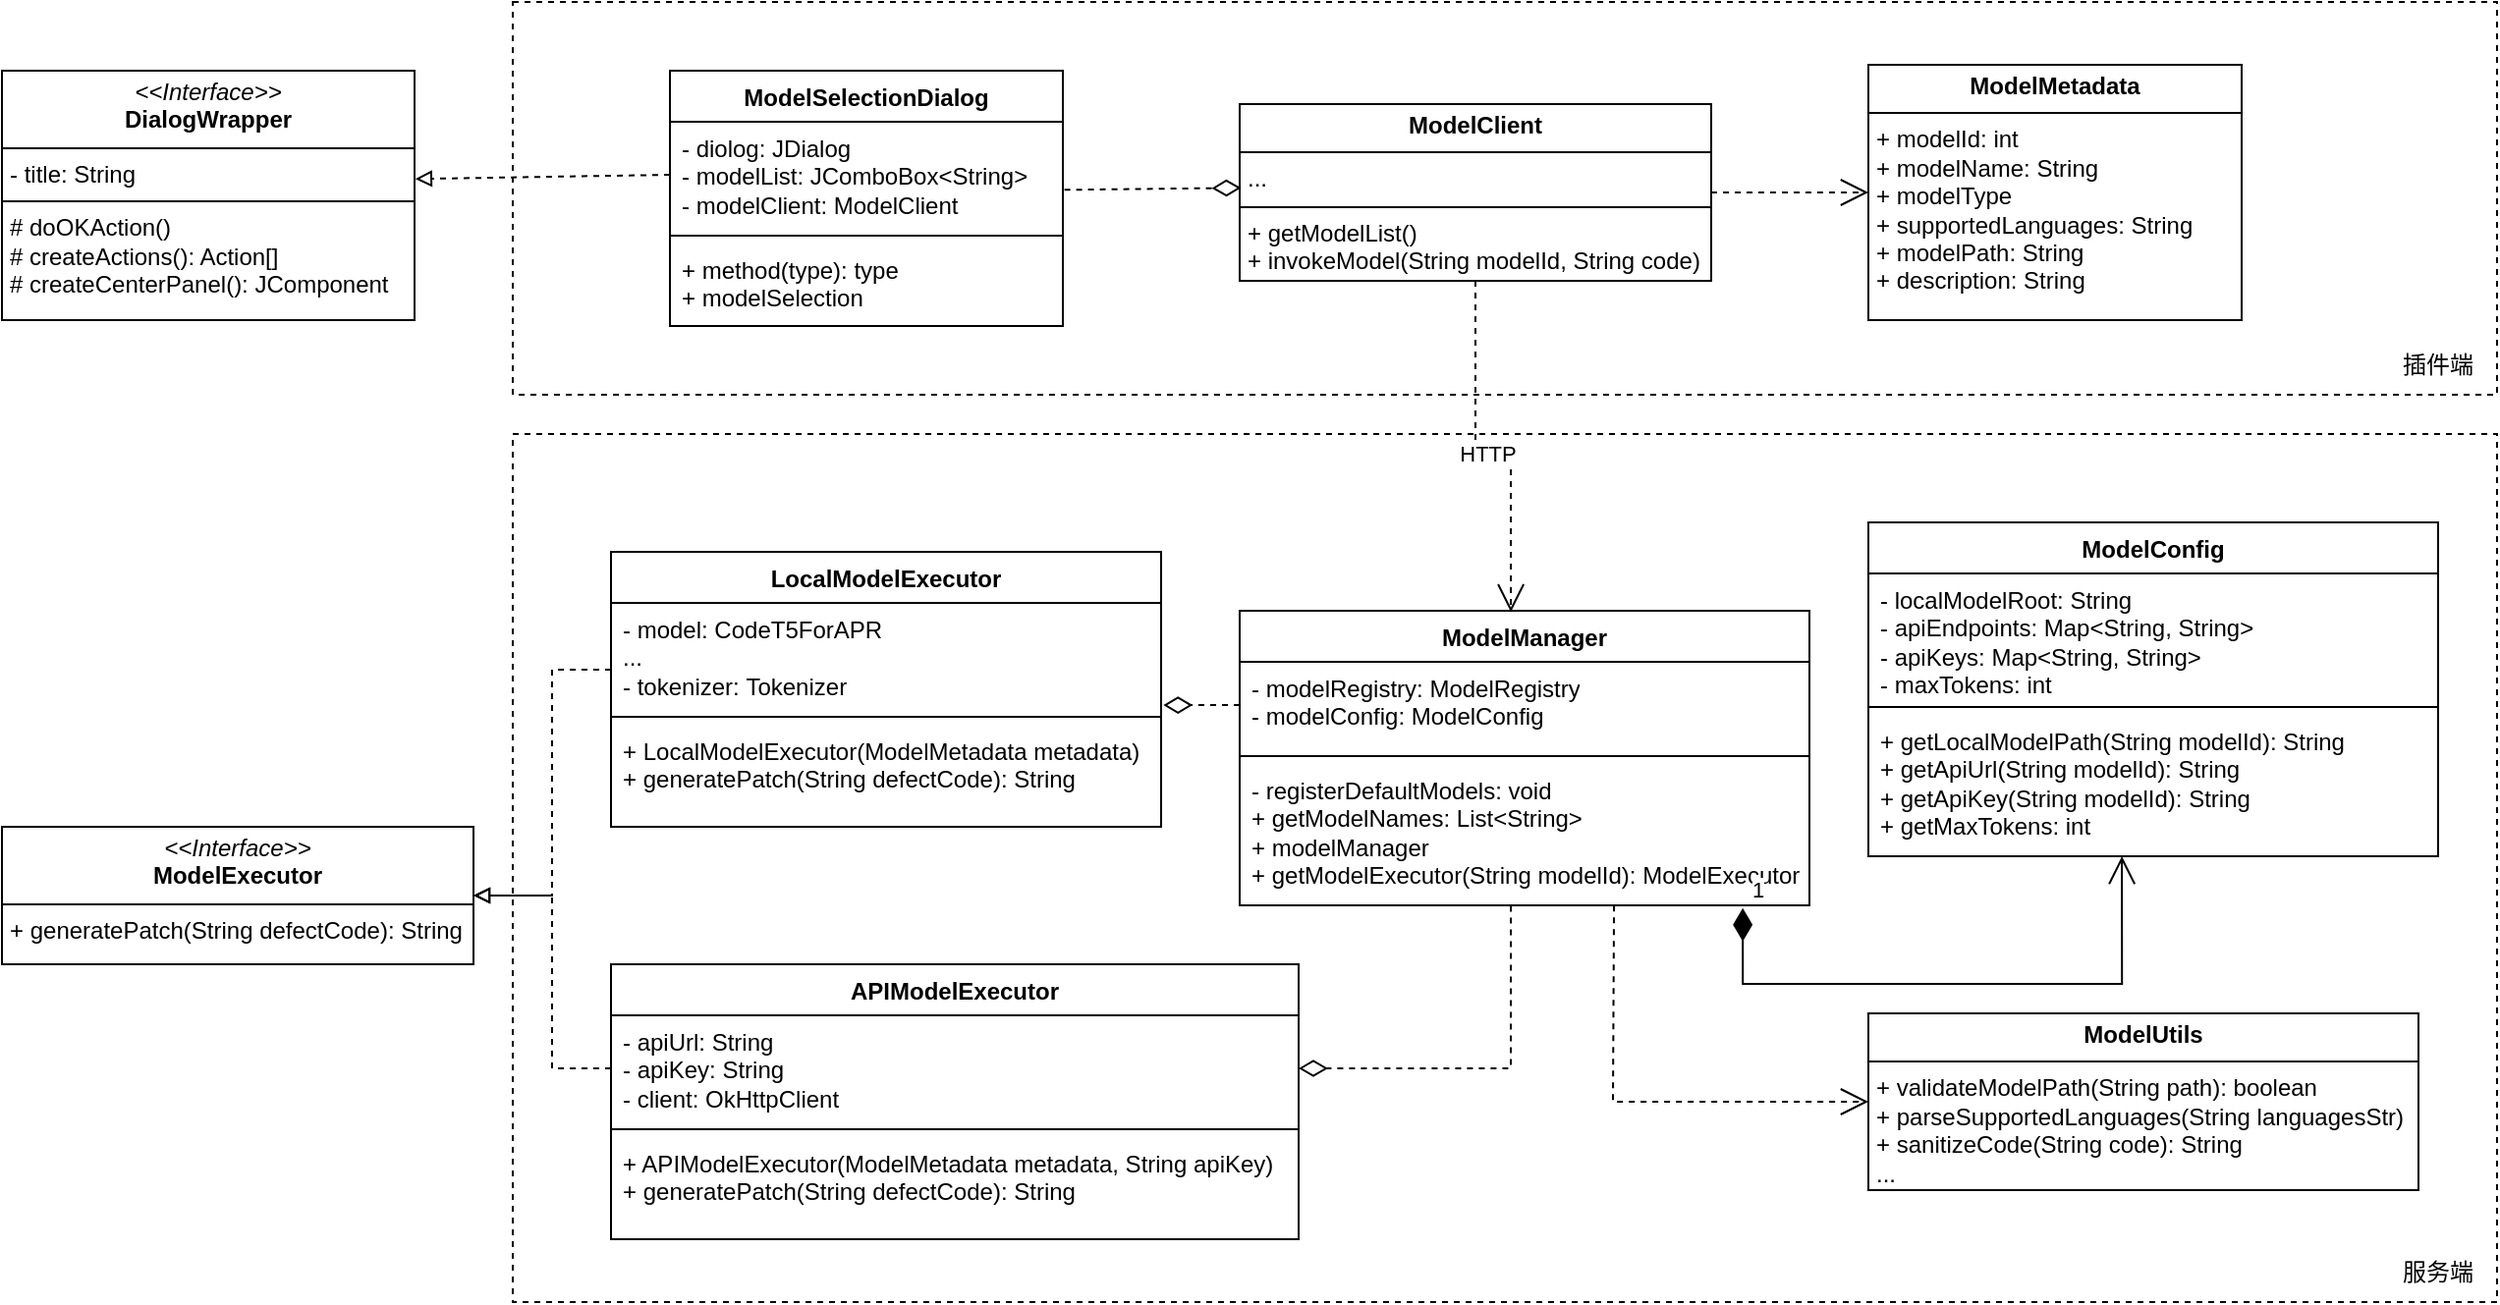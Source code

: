 <mxfile version="26.2.12">
  <diagram name="第 1 页" id="Nt6F61uxD3IZ1__urcfL">
    <mxGraphModel dx="2307" dy="920" grid="1" gridSize="10" guides="1" tooltips="1" connect="1" arrows="1" fold="1" page="1" pageScale="1" pageWidth="827" pageHeight="1169" math="0" shadow="0">
      <root>
        <mxCell id="0" />
        <mxCell id="1" parent="0" />
        <mxCell id="NfkBw3BczBmgEgGzYy1L-18" value="" style="rounded=0;whiteSpace=wrap;html=1;dashed=1;" vertex="1" parent="1">
          <mxGeometry x="-540" y="370" width="1010" height="442" as="geometry" />
        </mxCell>
        <mxCell id="NfkBw3BczBmgEgGzYy1L-17" value="" style="rounded=0;whiteSpace=wrap;html=1;dashed=1;" vertex="1" parent="1">
          <mxGeometry x="-540" y="150" width="1010" height="200" as="geometry" />
        </mxCell>
        <mxCell id="NfkBw3BczBmgEgGzYy1L-1" value="ModelSelectionDialog" style="swimlane;fontStyle=1;align=center;verticalAlign=top;childLayout=stackLayout;horizontal=1;startSize=26;horizontalStack=0;resizeParent=1;resizeParentMax=0;resizeLast=0;collapsible=1;marginBottom=0;whiteSpace=wrap;html=1;" vertex="1" parent="1">
          <mxGeometry x="-460" y="185" width="200" height="130" as="geometry" />
        </mxCell>
        <mxCell id="NfkBw3BczBmgEgGzYy1L-2" value="- diolog: JDialog&lt;div&gt;- modelList: JComboBox&amp;lt;String&amp;gt;&lt;/div&gt;&lt;div&gt;-&amp;nbsp;&lt;span style=&quot;background-color: transparent; color: light-dark(rgb(0, 0, 0), rgb(255, 255, 255));&quot;&gt;modelClient:&amp;nbsp;&lt;/span&gt;&lt;span style=&quot;background-color: transparent; color: light-dark(rgb(0, 0, 0), rgb(255, 255, 255));&quot;&gt;ModelClient&amp;nbsp;&lt;/span&gt;&lt;/div&gt;&lt;div&gt;&lt;div&gt;&lt;br&gt;&lt;/div&gt;&lt;/div&gt;" style="text;strokeColor=none;fillColor=none;align=left;verticalAlign=top;spacingLeft=4;spacingRight=4;overflow=hidden;rotatable=0;points=[[0,0.5],[1,0.5]];portConstraint=eastwest;whiteSpace=wrap;html=1;" vertex="1" parent="NfkBw3BczBmgEgGzYy1L-1">
          <mxGeometry y="26" width="200" height="54" as="geometry" />
        </mxCell>
        <mxCell id="NfkBw3BczBmgEgGzYy1L-3" value="" style="line;strokeWidth=1;fillColor=none;align=left;verticalAlign=middle;spacingTop=-1;spacingLeft=3;spacingRight=3;rotatable=0;labelPosition=right;points=[];portConstraint=eastwest;strokeColor=inherit;" vertex="1" parent="NfkBw3BczBmgEgGzYy1L-1">
          <mxGeometry y="80" width="200" height="8" as="geometry" />
        </mxCell>
        <mxCell id="NfkBw3BczBmgEgGzYy1L-4" value="+ method(type): type&lt;div&gt;+ modelSelection&lt;/div&gt;" style="text;strokeColor=none;fillColor=none;align=left;verticalAlign=top;spacingLeft=4;spacingRight=4;overflow=hidden;rotatable=0;points=[[0,0.5],[1,0.5]];portConstraint=eastwest;whiteSpace=wrap;html=1;" vertex="1" parent="NfkBw3BczBmgEgGzYy1L-1">
          <mxGeometry y="88" width="200" height="42" as="geometry" />
        </mxCell>
        <mxCell id="NfkBw3BczBmgEgGzYy1L-9" value="ModelManager" style="swimlane;fontStyle=1;align=center;verticalAlign=top;childLayout=stackLayout;horizontal=1;startSize=26;horizontalStack=0;resizeParent=1;resizeParentMax=0;resizeLast=0;collapsible=1;marginBottom=0;whiteSpace=wrap;html=1;" vertex="1" parent="1">
          <mxGeometry x="-170" y="460" width="290" height="150" as="geometry">
            <mxRectangle x="170" y="160" width="120" height="30" as="alternateBounds" />
          </mxGeometry>
        </mxCell>
        <mxCell id="NfkBw3BczBmgEgGzYy1L-10" value="- modelRegistry: ModelRegistry&lt;div&gt;-&amp;nbsp;modelConfig:&amp;nbsp;ModelConfig&lt;/div&gt;&lt;div&gt;&lt;br&gt;&lt;/div&gt;" style="text;strokeColor=none;fillColor=none;align=left;verticalAlign=top;spacingLeft=4;spacingRight=4;overflow=hidden;rotatable=0;points=[[0,0.5],[1,0.5]];portConstraint=eastwest;whiteSpace=wrap;html=1;" vertex="1" parent="NfkBw3BczBmgEgGzYy1L-9">
          <mxGeometry y="26" width="290" height="44" as="geometry" />
        </mxCell>
        <mxCell id="NfkBw3BczBmgEgGzYy1L-11" value="" style="line;strokeWidth=1;fillColor=none;align=left;verticalAlign=middle;spacingTop=-1;spacingLeft=3;spacingRight=3;rotatable=0;labelPosition=right;points=[];portConstraint=eastwest;strokeColor=inherit;" vertex="1" parent="NfkBw3BczBmgEgGzYy1L-9">
          <mxGeometry y="70" width="290" height="8" as="geometry" />
        </mxCell>
        <mxCell id="NfkBw3BczBmgEgGzYy1L-12" value="&lt;div&gt;&lt;span style=&quot;color: light-dark(rgb(0, 0, 0), rgb(255, 255, 255)); background-color: transparent;&quot;&gt;-&amp;nbsp;&lt;/span&gt;&lt;span style=&quot;background-color: transparent;&quot;&gt;registerDefaultModels: void&lt;/span&gt;&lt;/div&gt;&lt;div&gt;&lt;span style=&quot;background-color: transparent;&quot;&gt;+&amp;nbsp;&lt;/span&gt;&lt;span style=&quot;background-color: transparent;&quot;&gt;getModelNames:&amp;nbsp;&lt;/span&gt;&lt;span style=&quot;background-color: transparent;&quot;&gt;List&amp;lt;String&amp;gt;&lt;/span&gt;&lt;/div&gt;+ m&lt;span style=&quot;background-color: transparent; color: light-dark(rgb(0, 0, 0), rgb(255, 255, 255));&quot;&gt;odelManager&lt;/span&gt;&lt;div&gt;&lt;span style=&quot;background-color: transparent;&quot;&gt;+&amp;nbsp;&lt;/span&gt;&lt;span style=&quot;background-color: transparent;&quot;&gt;getModelExecutor(String modelId):&amp;nbsp;&lt;/span&gt;&lt;span style=&quot;background-color: transparent;&quot;&gt;ModelExecutor&lt;/span&gt;&lt;/div&gt;" style="text;strokeColor=none;fillColor=none;align=left;verticalAlign=top;spacingLeft=4;spacingRight=4;overflow=hidden;rotatable=0;points=[[0,0.5],[1,0.5]];portConstraint=eastwest;whiteSpace=wrap;html=1;" vertex="1" parent="NfkBw3BczBmgEgGzYy1L-9">
          <mxGeometry y="78" width="290" height="72" as="geometry" />
        </mxCell>
        <mxCell id="NfkBw3BczBmgEgGzYy1L-13" value="LocalModelExecutor" style="swimlane;fontStyle=1;align=center;verticalAlign=top;childLayout=stackLayout;horizontal=1;startSize=26;horizontalStack=0;resizeParent=1;resizeParentMax=0;resizeLast=0;collapsible=1;marginBottom=0;whiteSpace=wrap;html=1;" vertex="1" parent="1">
          <mxGeometry x="-490" y="430" width="280" height="140" as="geometry" />
        </mxCell>
        <mxCell id="NfkBw3BczBmgEgGzYy1L-14" value="- model:&amp;nbsp;CodeT5ForAPR&lt;div&gt;...&lt;br&gt;&lt;div&gt;-&amp;nbsp;&lt;span style=&quot;background-color: transparent; color: light-dark(rgb(0, 0, 0), rgb(255, 255, 255));&quot;&gt;tokenizer:&amp;nbsp;&lt;/span&gt;&lt;span style=&quot;background-color: transparent; color: light-dark(rgb(0, 0, 0), rgb(255, 255, 255));&quot;&gt;Tokenizer&amp;nbsp;&lt;/span&gt;&lt;/div&gt;&lt;div&gt;&lt;div&gt;&lt;br&gt;&lt;div&gt;&lt;br&gt;&lt;/div&gt;&lt;/div&gt;&lt;/div&gt;&lt;/div&gt;" style="text;strokeColor=none;fillColor=none;align=left;verticalAlign=top;spacingLeft=4;spacingRight=4;overflow=hidden;rotatable=0;points=[[0,0.5],[1,0.5]];portConstraint=eastwest;whiteSpace=wrap;html=1;" vertex="1" parent="NfkBw3BczBmgEgGzYy1L-13">
          <mxGeometry y="26" width="280" height="54" as="geometry" />
        </mxCell>
        <mxCell id="NfkBw3BczBmgEgGzYy1L-15" value="" style="line;strokeWidth=1;fillColor=none;align=left;verticalAlign=middle;spacingTop=-1;spacingLeft=3;spacingRight=3;rotatable=0;labelPosition=right;points=[];portConstraint=eastwest;strokeColor=inherit;" vertex="1" parent="NfkBw3BczBmgEgGzYy1L-13">
          <mxGeometry y="80" width="280" height="8" as="geometry" />
        </mxCell>
        <mxCell id="NfkBw3BczBmgEgGzYy1L-16" value="+ LocalModelExecutor(ModelMetadata metadata)&lt;div&gt;+&amp;nbsp;generatePatch(String defectCode): String&lt;/div&gt;" style="text;strokeColor=none;fillColor=none;align=left;verticalAlign=top;spacingLeft=4;spacingRight=4;overflow=hidden;rotatable=0;points=[[0,0.5],[1,0.5]];portConstraint=eastwest;whiteSpace=wrap;html=1;" vertex="1" parent="NfkBw3BczBmgEgGzYy1L-13">
          <mxGeometry y="88" width="280" height="52" as="geometry" />
        </mxCell>
        <mxCell id="NfkBw3BczBmgEgGzYy1L-24" value="APIModelExecutor" style="swimlane;fontStyle=1;align=center;verticalAlign=top;childLayout=stackLayout;horizontal=1;startSize=26;horizontalStack=0;resizeParent=1;resizeParentMax=0;resizeLast=0;collapsible=1;marginBottom=0;whiteSpace=wrap;html=1;" vertex="1" parent="1">
          <mxGeometry x="-490" y="640" width="350" height="140" as="geometry" />
        </mxCell>
        <mxCell id="NfkBw3BczBmgEgGzYy1L-25" value="- apiUrl: String&amp;nbsp;&lt;div&gt;- apiKey: String&lt;/div&gt;&lt;div&gt;&lt;span style=&quot;background-color: transparent; color: light-dark(rgb(0, 0, 0), rgb(255, 255, 255));&quot;&gt;- client:&amp;nbsp;&lt;/span&gt;OkHttpClient&amp;nbsp;&lt;/div&gt;" style="text;strokeColor=none;fillColor=none;align=left;verticalAlign=top;spacingLeft=4;spacingRight=4;overflow=hidden;rotatable=0;points=[[0,0.5],[1,0.5]];portConstraint=eastwest;whiteSpace=wrap;html=1;" vertex="1" parent="NfkBw3BczBmgEgGzYy1L-24">
          <mxGeometry y="26" width="350" height="54" as="geometry" />
        </mxCell>
        <mxCell id="NfkBw3BczBmgEgGzYy1L-26" value="" style="line;strokeWidth=1;fillColor=none;align=left;verticalAlign=middle;spacingTop=-1;spacingLeft=3;spacingRight=3;rotatable=0;labelPosition=right;points=[];portConstraint=eastwest;strokeColor=inherit;" vertex="1" parent="NfkBw3BczBmgEgGzYy1L-24">
          <mxGeometry y="80" width="350" height="8" as="geometry" />
        </mxCell>
        <mxCell id="NfkBw3BczBmgEgGzYy1L-27" value="+ APIModelExecutor(ModelMetadata metadata, String apiKey)&lt;div&gt;+&amp;nbsp;generatePatch(String defectCode): String&lt;/div&gt;&lt;div&gt;&amp;nbsp;&lt;/div&gt;" style="text;strokeColor=none;fillColor=none;align=left;verticalAlign=top;spacingLeft=4;spacingRight=4;overflow=hidden;rotatable=0;points=[[0,0.5],[1,0.5]];portConstraint=eastwest;whiteSpace=wrap;html=1;" vertex="1" parent="NfkBw3BczBmgEgGzYy1L-24">
          <mxGeometry y="88" width="350" height="52" as="geometry" />
        </mxCell>
        <mxCell id="NfkBw3BczBmgEgGzYy1L-20" value="ModelConfig" style="swimlane;fontStyle=1;align=center;verticalAlign=top;childLayout=stackLayout;horizontal=1;startSize=26;horizontalStack=0;resizeParent=1;resizeParentMax=0;resizeLast=0;collapsible=1;marginBottom=0;whiteSpace=wrap;html=1;" vertex="1" parent="1">
          <mxGeometry x="150" y="415" width="290" height="170" as="geometry" />
        </mxCell>
        <mxCell id="NfkBw3BczBmgEgGzYy1L-21" value="- localModelRoot: String&amp;nbsp;&lt;div&gt;-&amp;nbsp;apiEndpoints:&amp;nbsp;Map&amp;lt;String, String&amp;gt;&lt;/div&gt;&lt;div&gt;-&amp;nbsp;apiKeys:&amp;nbsp;&lt;span style=&quot;background-color: transparent; color: light-dark(rgb(0, 0, 0), rgb(255, 255, 255));&quot;&gt;Map&amp;lt;String, String&amp;gt;&lt;/span&gt;&lt;/div&gt;&lt;div&gt;&lt;span style=&quot;background-color: transparent; color: light-dark(rgb(0, 0, 0), rgb(255, 255, 255));&quot;&gt;-&amp;nbsp;&lt;/span&gt;&lt;span style=&quot;background-color: transparent;&quot;&gt;maxTokens: int&lt;/span&gt;&lt;/div&gt;&lt;div&gt;&lt;br&gt;&lt;/div&gt;" style="text;strokeColor=none;fillColor=none;align=left;verticalAlign=top;spacingLeft=4;spacingRight=4;overflow=hidden;rotatable=0;points=[[0,0.5],[1,0.5]];portConstraint=eastwest;whiteSpace=wrap;html=1;" vertex="1" parent="NfkBw3BczBmgEgGzYy1L-20">
          <mxGeometry y="26" width="290" height="64" as="geometry" />
        </mxCell>
        <mxCell id="NfkBw3BczBmgEgGzYy1L-22" value="" style="line;strokeWidth=1;fillColor=none;align=left;verticalAlign=middle;spacingTop=-1;spacingLeft=3;spacingRight=3;rotatable=0;labelPosition=right;points=[];portConstraint=eastwest;strokeColor=inherit;" vertex="1" parent="NfkBw3BczBmgEgGzYy1L-20">
          <mxGeometry y="90" width="290" height="8" as="geometry" />
        </mxCell>
        <mxCell id="NfkBw3BczBmgEgGzYy1L-23" value="&lt;div&gt;&lt;span style=&quot;background-color: transparent;&quot;&gt;+&amp;nbsp;&lt;/span&gt;&lt;span style=&quot;background-color: transparent;&quot;&gt;getLocalModelPath(String modelId): String&lt;/span&gt;&lt;/div&gt;&lt;div&gt;+&amp;nbsp;getApiUrl(String modelId): String&lt;/div&gt;&lt;div&gt;+&amp;nbsp;getApiKey(String modelId): String&lt;/div&gt;&lt;div&gt;+&amp;nbsp;getMaxTokens: int&lt;/div&gt;" style="text;strokeColor=none;fillColor=none;align=left;verticalAlign=top;spacingLeft=4;spacingRight=4;overflow=hidden;rotatable=0;points=[[0,0.5],[1,0.5]];portConstraint=eastwest;whiteSpace=wrap;html=1;" vertex="1" parent="NfkBw3BczBmgEgGzYy1L-20">
          <mxGeometry y="98" width="290" height="72" as="geometry" />
        </mxCell>
        <mxCell id="NfkBw3BczBmgEgGzYy1L-29" value="&lt;p style=&quot;margin:0px;margin-top:4px;text-align:center;&quot;&gt;&lt;i&gt;&amp;lt;&amp;lt;Interface&amp;gt;&amp;gt;&lt;/i&gt;&lt;br&gt;&lt;span style=&quot;font-weight: 700;&quot;&gt;ModelExecutor&lt;/span&gt;&lt;/p&gt;&lt;hr size=&quot;1&quot; style=&quot;border-style:solid;&quot;&gt;&lt;p style=&quot;margin:0px;margin-left:4px;&quot;&gt;+ generatePatch(String defectCode): String&lt;br&gt;&lt;/p&gt;" style="verticalAlign=top;align=left;overflow=fill;html=1;whiteSpace=wrap;" vertex="1" parent="1">
          <mxGeometry x="-800" y="570" width="240" height="70" as="geometry" />
        </mxCell>
        <mxCell id="NfkBw3BczBmgEgGzYy1L-30" value="&lt;p style=&quot;margin:0px;margin-top:4px;text-align:center;&quot;&gt;&lt;b&gt;ModelMetadata&lt;/b&gt;&lt;/p&gt;&lt;hr size=&quot;1&quot; style=&quot;border-style:solid;&quot;&gt;&lt;p style=&quot;margin:0px;margin-left:4px;&quot;&gt;+ modelId: int&lt;/p&gt;&lt;p style=&quot;margin:0px;margin-left:4px;&quot;&gt;+&amp;nbsp;modelName: String&lt;/p&gt;&lt;p style=&quot;margin:0px;margin-left:4px;&quot;&gt;+&amp;nbsp;modelType&lt;/p&gt;&lt;p style=&quot;margin:0px;margin-left:4px;&quot;&gt;+&amp;nbsp;supportedLanguages: String&lt;/p&gt;&lt;p style=&quot;margin:0px;margin-left:4px;&quot;&gt;+&amp;nbsp;modelPath: String&lt;/p&gt;&lt;p style=&quot;margin:0px;margin-left:4px;&quot;&gt;+&amp;nbsp;description: String&lt;/p&gt;" style="verticalAlign=top;align=left;overflow=fill;html=1;whiteSpace=wrap;" vertex="1" parent="1">
          <mxGeometry x="150" y="182" width="190" height="130" as="geometry" />
        </mxCell>
        <mxCell id="NfkBw3BczBmgEgGzYy1L-31" value="&lt;p style=&quot;margin:0px;margin-top:4px;text-align:center;&quot;&gt;&lt;b&gt;ModelUtils&lt;/b&gt;&lt;/p&gt;&lt;hr size=&quot;1&quot; style=&quot;border-style:solid;&quot;&gt;&lt;p style=&quot;margin:0px;margin-left:4px;&quot;&gt;+ validateModelPath(String path): boolean&lt;/p&gt;&lt;p style=&quot;margin:0px;margin-left:4px;&quot;&gt;+&amp;nbsp;parseSupportedLanguages(String languagesStr)&lt;/p&gt;&lt;p style=&quot;margin:0px;margin-left:4px;&quot;&gt;+ sanitizeCode(String code): String&lt;/p&gt;&lt;p style=&quot;margin:0px;margin-left:4px;&quot;&gt;...&lt;/p&gt;&lt;p style=&quot;margin:0px;margin-left:4px;&quot;&gt;&lt;br&gt;&lt;/p&gt;" style="verticalAlign=top;align=left;overflow=fill;html=1;whiteSpace=wrap;" vertex="1" parent="1">
          <mxGeometry x="150" y="665" width="280" height="90" as="geometry" />
        </mxCell>
        <mxCell id="NfkBw3BczBmgEgGzYy1L-34" value="&lt;p style=&quot;margin:0px;margin-top:4px;text-align:center;&quot;&gt;&lt;i&gt;&amp;lt;&amp;lt;Interface&amp;gt;&amp;gt;&lt;/i&gt;&lt;br&gt;&lt;b&gt;DialogWrapper&lt;/b&gt;&lt;/p&gt;&lt;hr size=&quot;1&quot; style=&quot;border-style:solid;&quot;&gt;&lt;p style=&quot;margin:0px;margin-left:4px;&quot;&gt;- title: String&lt;/p&gt;&lt;hr size=&quot;1&quot; style=&quot;border-style:solid;&quot;&gt;&lt;p style=&quot;margin:0px;margin-left:4px;&quot;&gt;# doOKAction()&lt;/p&gt;&lt;p style=&quot;margin:0px;margin-left:4px;&quot;&gt;# createActions(): Action[]&lt;/p&gt;&lt;p style=&quot;margin:0px;margin-left:4px;&quot;&gt;# createCenterPanel(): JComponent&lt;/p&gt;&lt;div&gt;&lt;br&gt;&lt;/div&gt;" style="verticalAlign=top;align=left;overflow=fill;html=1;whiteSpace=wrap;" vertex="1" parent="1">
          <mxGeometry x="-800" y="185" width="210" height="127" as="geometry" />
        </mxCell>
        <mxCell id="NfkBw3BczBmgEgGzYy1L-35" value="&lt;p style=&quot;margin:0px;margin-top:4px;text-align:center;&quot;&gt;&lt;b&gt;ModelClient&lt;/b&gt;&lt;/p&gt;&lt;hr size=&quot;1&quot; style=&quot;border-style:solid;&quot;&gt;&lt;p style=&quot;margin:0px;margin-left:4px;&quot;&gt;...&lt;/p&gt;&lt;hr size=&quot;1&quot; style=&quot;border-style:solid;&quot;&gt;&lt;p style=&quot;margin:0px;margin-left:4px;&quot;&gt;+ getModelList()&lt;/p&gt;&lt;p style=&quot;margin:0px;margin-left:4px;&quot;&gt;+&amp;nbsp;invokeModel(String modelId, String code)&lt;/p&gt;" style="verticalAlign=top;align=left;overflow=fill;html=1;whiteSpace=wrap;" vertex="1" parent="1">
          <mxGeometry x="-170" y="202" width="240" height="90" as="geometry" />
        </mxCell>
        <mxCell id="NfkBw3BczBmgEgGzYy1L-36" value="插件端" style="text;html=1;align=center;verticalAlign=middle;whiteSpace=wrap;rounded=0;" vertex="1" parent="1">
          <mxGeometry x="410" y="320" width="60" height="30" as="geometry" />
        </mxCell>
        <mxCell id="NfkBw3BczBmgEgGzYy1L-37" value="服务端" style="text;html=1;align=center;verticalAlign=middle;whiteSpace=wrap;rounded=0;" vertex="1" parent="1">
          <mxGeometry x="410" y="782" width="60" height="30" as="geometry" />
        </mxCell>
        <mxCell id="NfkBw3BczBmgEgGzYy1L-41" value="" style="endArrow=block;dashed=1;html=1;rounded=0;exitX=0;exitY=0.5;exitDx=0;exitDy=0;entryX=1.002;entryY=0.434;entryDx=0;entryDy=0;endFill=0;entryPerimeter=0;" edge="1" parent="1" source="NfkBw3BczBmgEgGzYy1L-2" target="NfkBw3BczBmgEgGzYy1L-34">
          <mxGeometry width="160" relative="1" as="geometry">
            <mxPoint x="-550" y="230" as="sourcePoint" />
            <mxPoint x="-390" y="230" as="targetPoint" />
          </mxGeometry>
        </mxCell>
        <mxCell id="NfkBw3BczBmgEgGzYy1L-42" value="" style="endArrow=block;dashed=1;html=1;rounded=0;exitX=0;exitY=0.5;exitDx=0;exitDy=0;entryX=1;entryY=0.5;entryDx=0;entryDy=0;endFill=0;" edge="1" parent="1" target="NfkBw3BczBmgEgGzYy1L-29">
          <mxGeometry width="160" relative="1" as="geometry">
            <mxPoint x="-490" y="490" as="sourcePoint" />
            <mxPoint x="-620" y="492" as="targetPoint" />
            <Array as="points">
              <mxPoint x="-520" y="490" />
              <mxPoint x="-520" y="605" />
            </Array>
          </mxGeometry>
        </mxCell>
        <mxCell id="NfkBw3BczBmgEgGzYy1L-43" value="" style="endArrow=block;dashed=1;html=1;rounded=0;exitX=0;exitY=0.5;exitDx=0;exitDy=0;entryX=1;entryY=0.5;entryDx=0;entryDy=0;endFill=0;" edge="1" parent="1" source="NfkBw3BczBmgEgGzYy1L-25" target="NfkBw3BczBmgEgGzYy1L-29">
          <mxGeometry width="160" relative="1" as="geometry">
            <mxPoint x="-480" y="500" as="sourcePoint" />
            <mxPoint x="-550" y="615" as="targetPoint" />
            <Array as="points">
              <mxPoint x="-520" y="693" />
              <mxPoint x="-520" y="605" />
              <mxPoint x="-530" y="605" />
            </Array>
          </mxGeometry>
        </mxCell>
        <mxCell id="NfkBw3BczBmgEgGzYy1L-45" value="HTTP" style="endArrow=open;endSize=12;dashed=1;html=1;rounded=0;exitX=0.5;exitY=1;exitDx=0;exitDy=0;entryX=0.476;entryY=0.004;entryDx=0;entryDy=0;entryPerimeter=0;" edge="1" parent="1" source="NfkBw3BczBmgEgGzYy1L-35" target="NfkBw3BczBmgEgGzYy1L-9">
          <mxGeometry width="160" relative="1" as="geometry">
            <mxPoint x="-160" y="400" as="sourcePoint" />
            <mxPoint y="400" as="targetPoint" />
            <Array as="points">
              <mxPoint x="-50" y="380" />
              <mxPoint x="-32" y="380" />
            </Array>
          </mxGeometry>
        </mxCell>
        <mxCell id="NfkBw3BczBmgEgGzYy1L-46" value="" style="endArrow=diamondThin;endSize=12;dashed=1;html=1;rounded=0;exitX=0;exitY=0.5;exitDx=0;exitDy=0;entryX=1.004;entryY=0.964;entryDx=0;entryDy=0;entryPerimeter=0;endFill=0;" edge="1" parent="1" source="NfkBw3BczBmgEgGzYy1L-10" target="NfkBw3BczBmgEgGzYy1L-14">
          <mxGeometry width="160" relative="1" as="geometry">
            <mxPoint x="-130" y="450" as="sourcePoint" />
            <mxPoint x="-190" y="510" as="targetPoint" />
          </mxGeometry>
        </mxCell>
        <mxCell id="NfkBw3BczBmgEgGzYy1L-48" value="" style="endArrow=diamondThin;endSize=12;dashed=1;html=1;rounded=0;exitX=0.476;exitY=1.004;exitDx=0;exitDy=0;exitPerimeter=0;entryX=1;entryY=0.5;entryDx=0;entryDy=0;endFill=0;" edge="1" parent="1" source="NfkBw3BczBmgEgGzYy1L-12" target="NfkBw3BczBmgEgGzYy1L-25">
          <mxGeometry width="160" relative="1" as="geometry">
            <mxPoint x="-140" y="620" as="sourcePoint" />
            <mxPoint x="20" y="620" as="targetPoint" />
            <Array as="points">
              <mxPoint x="-32" y="693" />
            </Array>
          </mxGeometry>
        </mxCell>
        <mxCell id="NfkBw3BczBmgEgGzYy1L-49" value="" style="endArrow=diamondThin;endSize=12;dashed=1;html=1;rounded=0;exitX=1.004;exitY=0.642;exitDx=0;exitDy=0;entryX=0.003;entryY=0.474;entryDx=0;entryDy=0;exitPerimeter=0;entryPerimeter=0;endFill=0;" edge="1" parent="1" source="NfkBw3BczBmgEgGzYy1L-2" target="NfkBw3BczBmgEgGzYy1L-35">
          <mxGeometry width="160" relative="1" as="geometry">
            <mxPoint x="-200" y="330" as="sourcePoint" />
            <mxPoint x="-40" y="330" as="targetPoint" />
          </mxGeometry>
        </mxCell>
        <mxCell id="NfkBw3BczBmgEgGzYy1L-50" value="" style="endArrow=open;endSize=12;dashed=1;html=1;rounded=0;exitX=1;exitY=0.5;exitDx=0;exitDy=0;entryX=0;entryY=0.5;entryDx=0;entryDy=0;" edge="1" parent="1" source="NfkBw3BczBmgEgGzYy1L-35" target="NfkBw3BczBmgEgGzYy1L-30">
          <mxGeometry width="160" relative="1" as="geometry">
            <mxPoint x="80" y="240" as="sourcePoint" />
            <mxPoint x="240" y="240" as="targetPoint" />
          </mxGeometry>
        </mxCell>
        <mxCell id="NfkBw3BczBmgEgGzYy1L-51" value="1" style="endArrow=open;html=1;endSize=12;startArrow=diamondThin;startSize=14;startFill=1;edgeStyle=orthogonalEdgeStyle;align=left;verticalAlign=bottom;rounded=0;exitX=0.883;exitY=1.019;exitDx=0;exitDy=0;exitPerimeter=0;entryX=0.445;entryY=1;entryDx=0;entryDy=0;entryPerimeter=0;" edge="1" parent="1" source="NfkBw3BczBmgEgGzYy1L-12" target="NfkBw3BczBmgEgGzYy1L-23">
          <mxGeometry x="-1" y="3" relative="1" as="geometry">
            <mxPoint x="120" y="560" as="sourcePoint" />
            <mxPoint x="280" y="560" as="targetPoint" />
            <Array as="points">
              <mxPoint x="86" y="650" />
              <mxPoint x="279" y="650" />
            </Array>
          </mxGeometry>
        </mxCell>
        <mxCell id="NfkBw3BczBmgEgGzYy1L-52" value="" style="endArrow=open;endSize=12;dashed=1;html=1;rounded=0;exitX=0.657;exitY=1.001;exitDx=0;exitDy=0;entryX=0;entryY=0.5;entryDx=0;entryDy=0;exitPerimeter=0;" edge="1" parent="1" source="NfkBw3BczBmgEgGzYy1L-12" target="NfkBw3BczBmgEgGzYy1L-31">
          <mxGeometry width="160" relative="1" as="geometry">
            <mxPoint x="30" y="720" as="sourcePoint" />
            <mxPoint x="110" y="720" as="targetPoint" />
            <Array as="points">
              <mxPoint x="20" y="710" />
            </Array>
          </mxGeometry>
        </mxCell>
      </root>
    </mxGraphModel>
  </diagram>
</mxfile>
